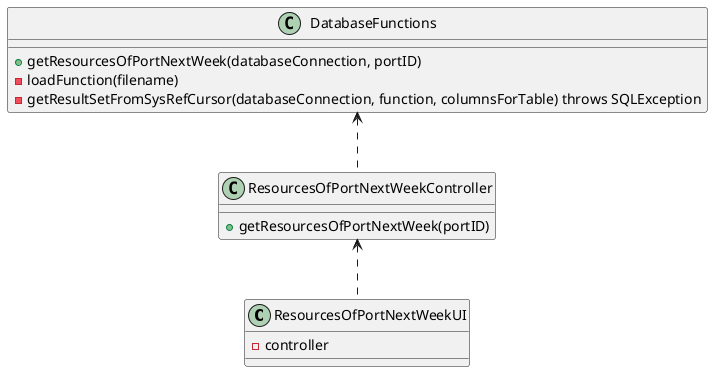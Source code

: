@startuml
'https://plantuml.com/class-diagram

class ResourcesOfPortNextWeekUI {
- controller
}

class ResourcesOfPortNextWeekController {
+ getResourcesOfPortNextWeek(portID)
}

class DatabaseFunctions {
+ getResourcesOfPortNextWeek(databaseConnection, portID)
- loadFunction(filename)
- getResultSetFromSysRefCursor(databaseConnection, function, columnsForTable) throws SQLException
}



ResourcesOfPortNextWeekController <.. ResourcesOfPortNextWeekUI
DatabaseFunctions <.. ResourcesOfPortNextWeekController

@enduml